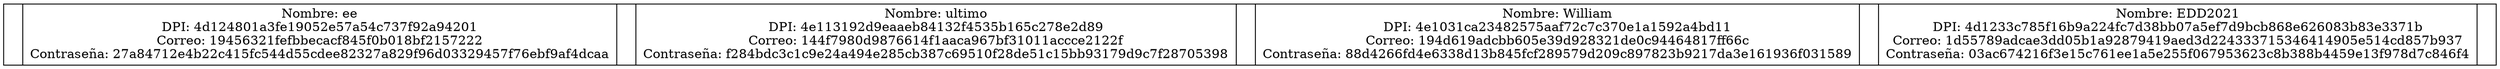 digraph G{
node[shape=record]
node0xc0000de240[label="<f0>|<f1>Nombre: ee\nDPI: 4d124801a3fe19052e57a54c737f92a94201\nCorreo: 19456321fefbbecacf845f0b018bf2157222\nContraseña: 27a84712e4b22c415fc544d55cdee82327a829f96d03329457f76ebf9af4dcaa|<f2>|<f3>Nombre: ultimo\nDPI: 4e113192d9eaaeb84132f4535b165c278e2d89\nCorreo: 144f7980d9876614f1aaca967bf31011accce2122f\nContraseña: f284bdc3c1c9e24a494e285cb387c69510f28de51c15bb93179d9c7f28705398|<f4>|<f5>Nombre: William\nDPI: 4e1031ca23482575aaf72c7c370e1a1592a4bd11\nCorreo: 194d619adcbb605e39d928321de0c94464817ff66c\nContraseña: 88d4266fd4e6338d13b845fcf289579d209c897823b9217da3e161936f031589|<f6>|<f7>Nombre: EDD2021\nDPI: 4d1233c785f16b9a224fc7d38bb07a5ef7d9bcb868e626083b83e3371b\nCorreo: 1d55789adcae3dd05b1a92879419aed3d224333715346414905e514cd857b937\nContraseña: 03ac674216f3e15c761ee1a5e255f067953623c8b388b4459e13f978d7c846f4|<f8>"]
}